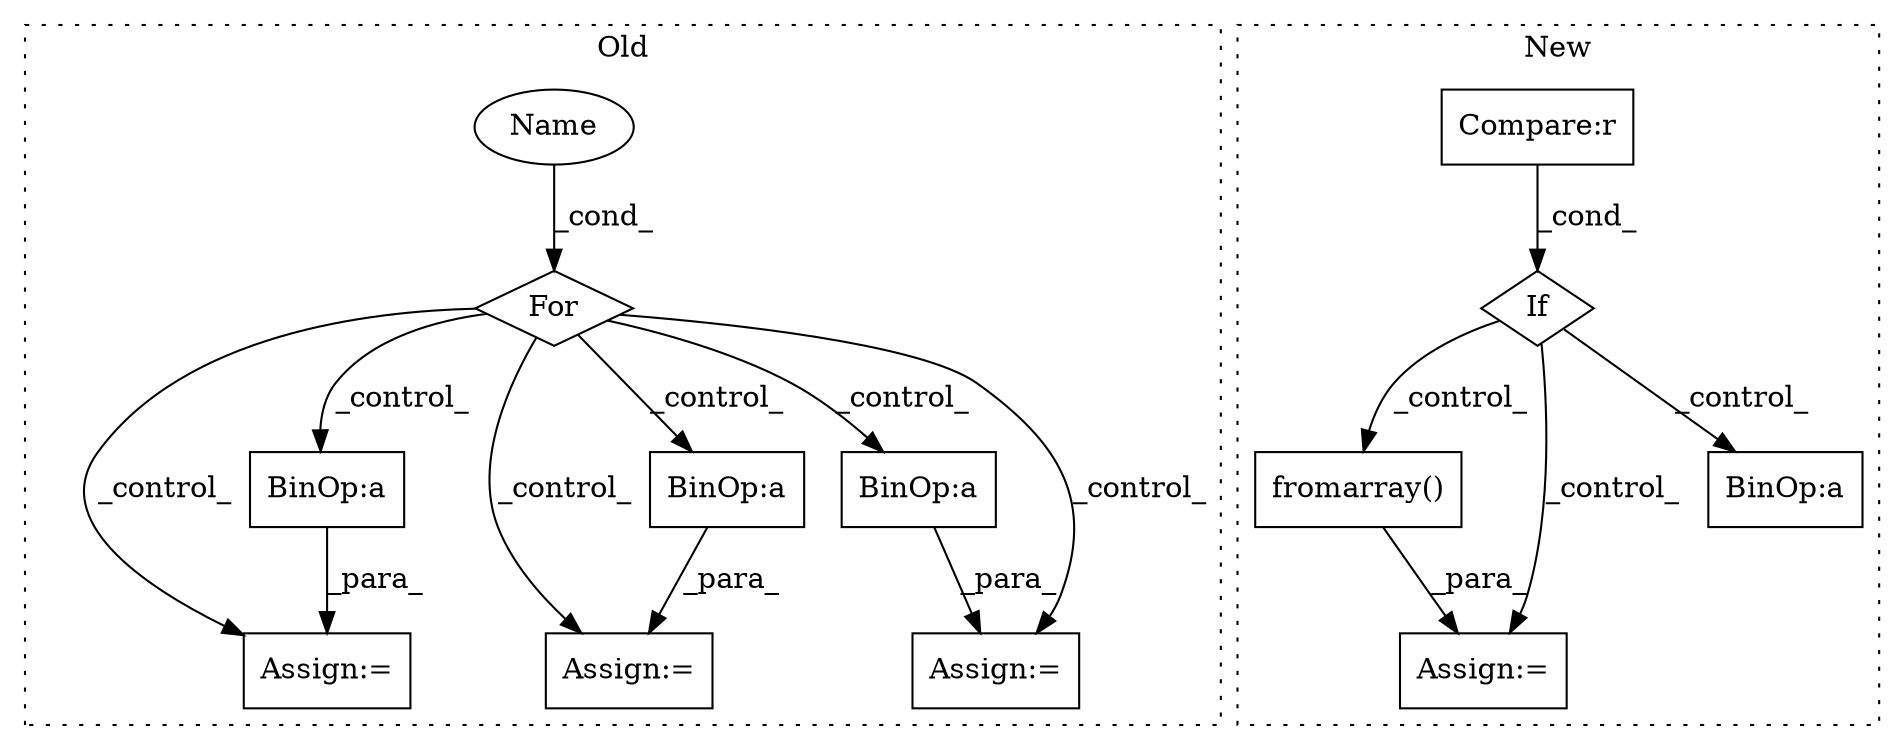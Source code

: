 digraph G {
subgraph cluster0 {
1 [label="For" a="107" s="2701,2729" l="4,14" shape="diamond"];
3 [label="Name" a="87" s="2705" l="1" shape="ellipse"];
4 [label="Assign:=" a="68" s="2979" l="3" shape="box"];
7 [label="BinOp:a" a="82" s="3005" l="4" shape="box"];
9 [label="BinOp:a" a="82" s="2938" l="3" shape="box"];
10 [label="BinOp:a" a="82" s="2885" l="3" shape="box"];
12 [label="Assign:=" a="68" s="2873" l="3" shape="box"];
13 [label="Assign:=" a="68" s="2926" l="3" shape="box"];
label = "Old";
style="dotted";
}
subgraph cluster1 {
2 [label="fromarray()" a="75" s="4761,4782" l="20,1" shape="box"];
5 [label="Assign:=" a="68" s="4758" l="3" shape="box"];
6 [label="If" a="96" s="4415" l="3" shape="diamond"];
8 [label="BinOp:a" a="82" s="4825" l="3" shape="box"];
11 [label="Compare:r" a="40" s="4418" l="24" shape="box"];
label = "New";
style="dotted";
}
1 -> 10 [label="_control_"];
1 -> 4 [label="_control_"];
1 -> 12 [label="_control_"];
1 -> 7 [label="_control_"];
1 -> 13 [label="_control_"];
1 -> 9 [label="_control_"];
2 -> 5 [label="_para_"];
3 -> 1 [label="_cond_"];
6 -> 2 [label="_control_"];
6 -> 5 [label="_control_"];
6 -> 8 [label="_control_"];
7 -> 4 [label="_para_"];
9 -> 13 [label="_para_"];
10 -> 12 [label="_para_"];
11 -> 6 [label="_cond_"];
}